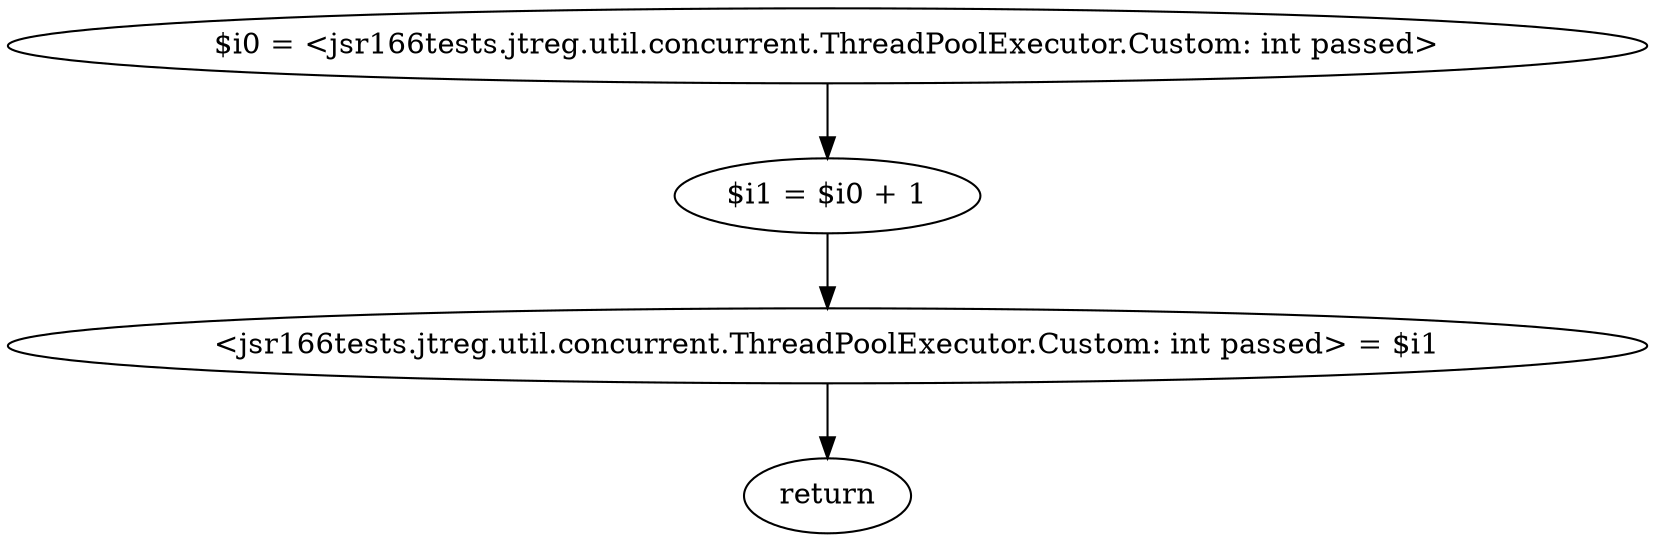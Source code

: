 digraph "unitGraph" {
    "$i0 = <jsr166tests.jtreg.util.concurrent.ThreadPoolExecutor.Custom: int passed>"
    "$i1 = $i0 + 1"
    "<jsr166tests.jtreg.util.concurrent.ThreadPoolExecutor.Custom: int passed> = $i1"
    "return"
    "$i0 = <jsr166tests.jtreg.util.concurrent.ThreadPoolExecutor.Custom: int passed>"->"$i1 = $i0 + 1";
    "$i1 = $i0 + 1"->"<jsr166tests.jtreg.util.concurrent.ThreadPoolExecutor.Custom: int passed> = $i1";
    "<jsr166tests.jtreg.util.concurrent.ThreadPoolExecutor.Custom: int passed> = $i1"->"return";
}
